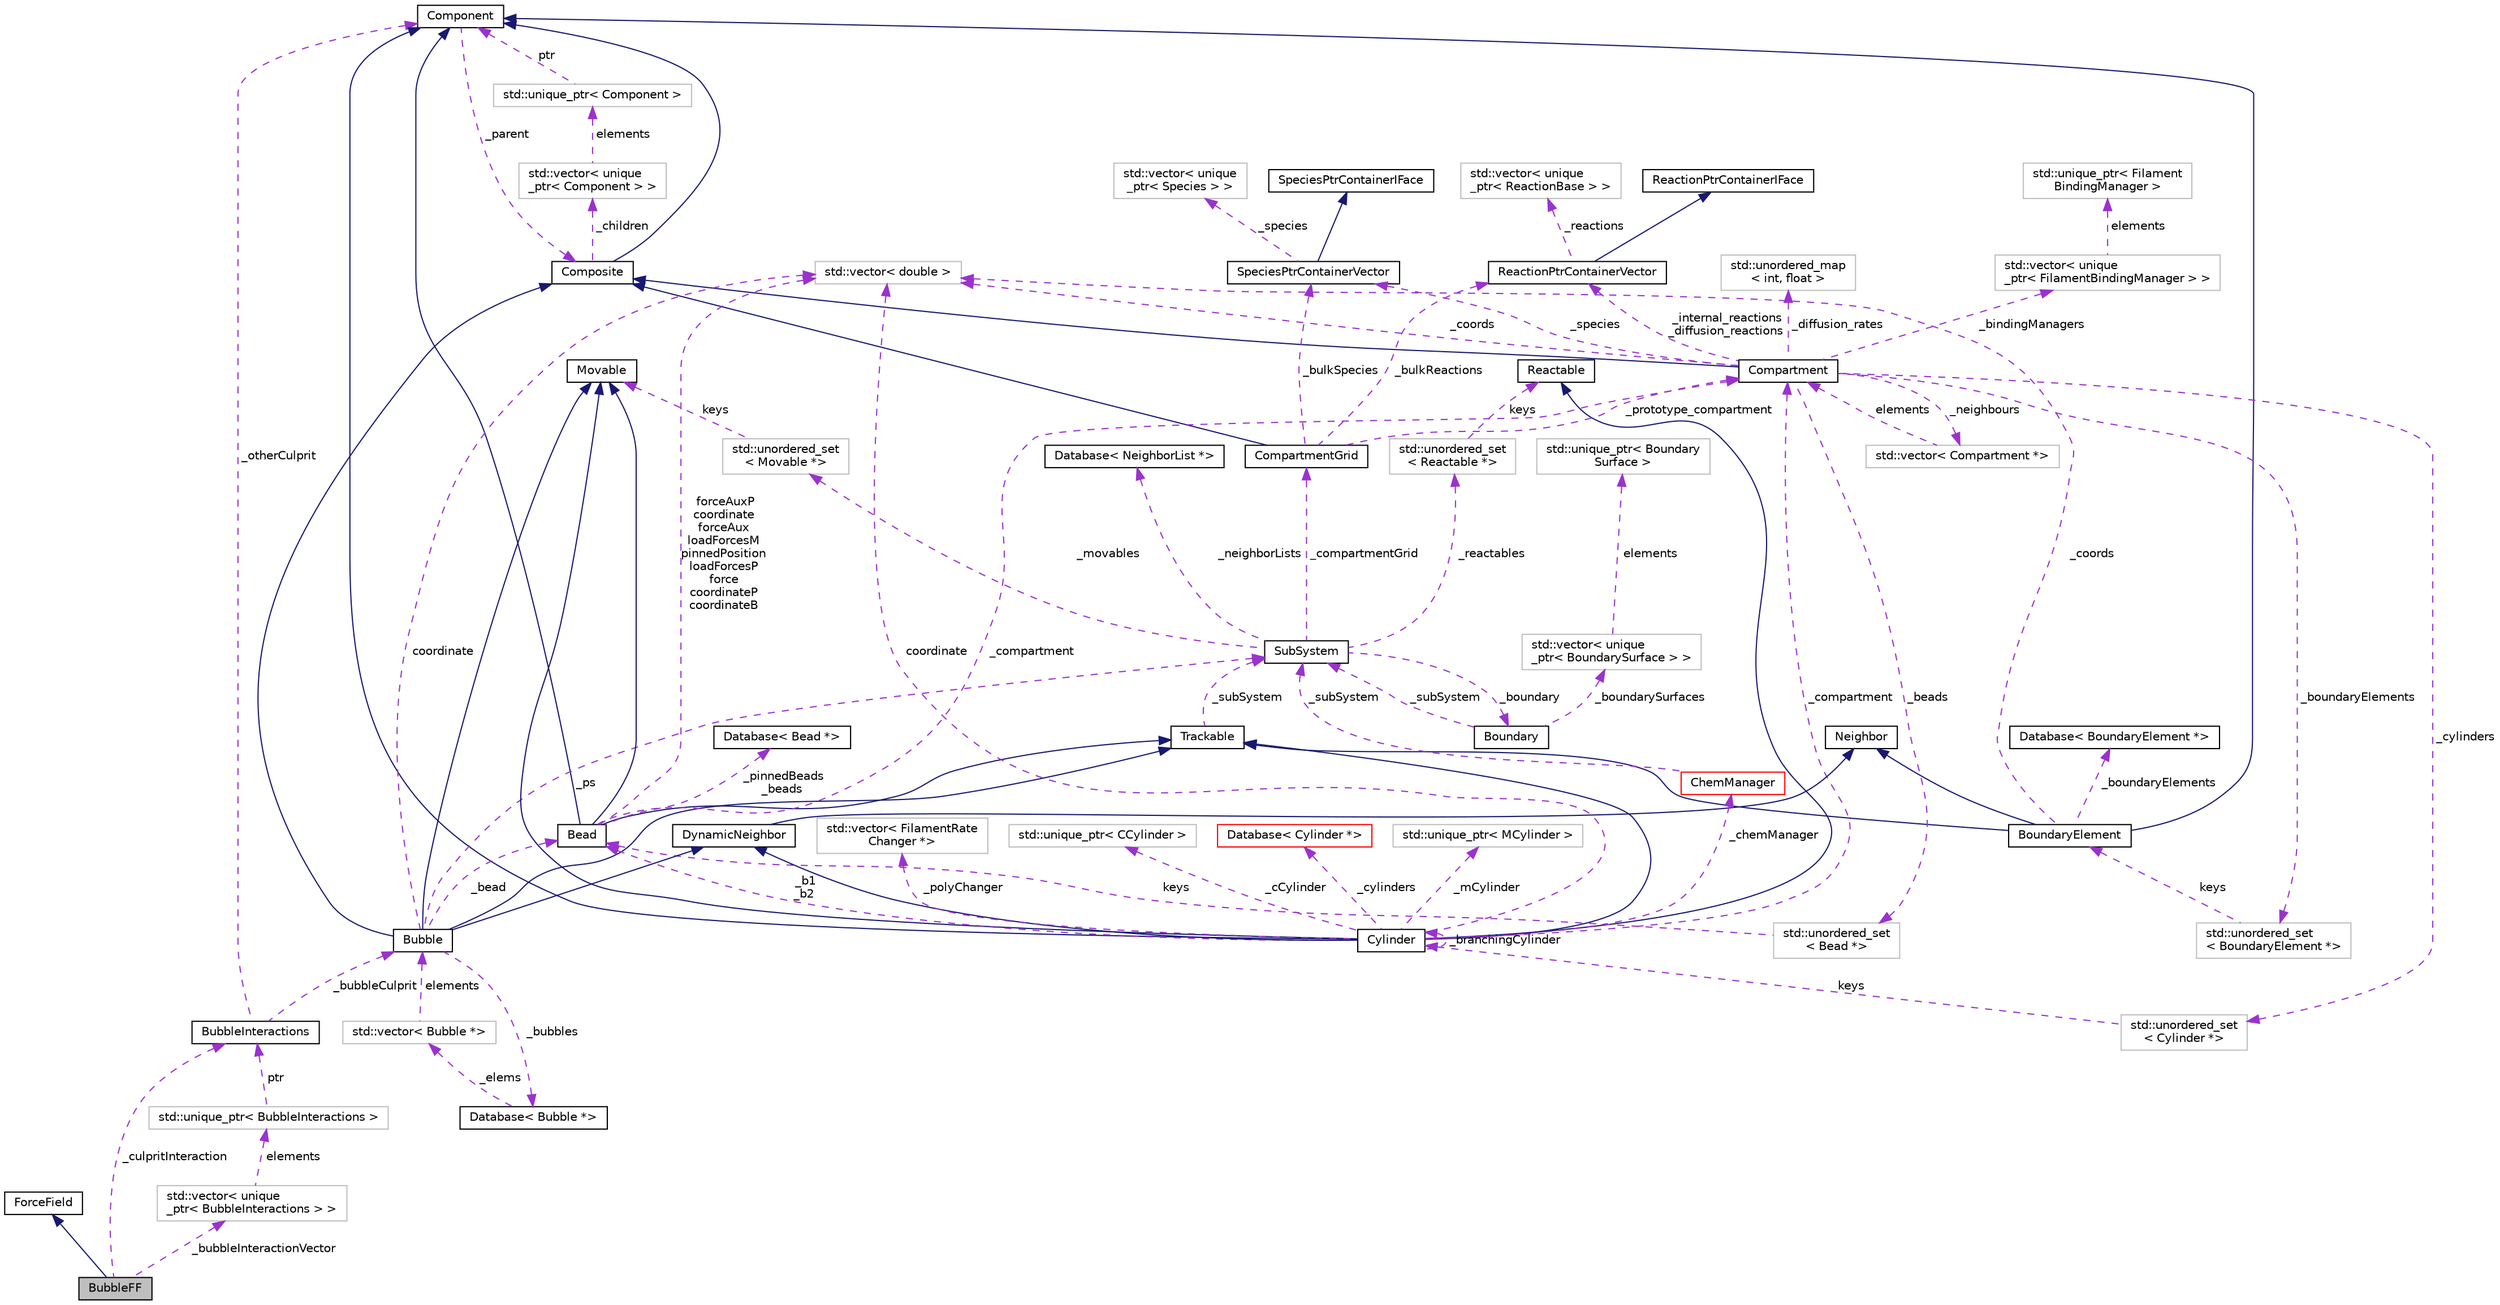 digraph "BubbleFF"
{
 // INTERACTIVE_SVG=YES
  edge [fontname="Helvetica",fontsize="10",labelfontname="Helvetica",labelfontsize="10"];
  node [fontname="Helvetica",fontsize="10",shape=record];
  Node2 [label="BubbleFF",height=0.2,width=0.4,color="black", fillcolor="grey75", style="filled", fontcolor="black"];
  Node3 -> Node2 [dir="back",color="midnightblue",fontsize="10",style="solid",fontname="Helvetica"];
  Node3 [label="ForceField",height=0.2,width=0.4,color="black", fillcolor="white", style="filled",URL="$classForceField.html",tooltip="An abstract class to represent various force field calculations. "];
  Node4 -> Node2 [dir="back",color="darkorchid3",fontsize="10",style="dashed",label=" _bubbleInteractionVector" ,fontname="Helvetica"];
  Node4 [label="std::vector\< unique\l_ptr\< BubbleInteractions \> \>",height=0.2,width=0.4,color="grey75", fillcolor="white", style="filled"];
  Node5 -> Node4 [dir="back",color="darkorchid3",fontsize="10",style="dashed",label=" elements" ,fontname="Helvetica"];
  Node5 [label="std::unique_ptr\< BubbleInteractions \>",height=0.2,width=0.4,color="grey75", fillcolor="white", style="filled"];
  Node6 -> Node5 [dir="back",color="darkorchid3",fontsize="10",style="dashed",label=" ptr" ,fontname="Helvetica"];
  Node6 [label="BubbleInteractions",height=0.2,width=0.4,color="black", fillcolor="white", style="filled",URL="$classBubbleInteractions.html",tooltip="Represents a Bubble interaction with a Bead. "];
  Node7 -> Node6 [dir="back",color="darkorchid3",fontsize="10",style="dashed",label=" _otherCulprit" ,fontname="Helvetica"];
  Node7 [label="Component",height=0.2,width=0.4,color="black", fillcolor="white", style="filled",URL="$classComponent.html",tooltip="The base class for the Composite pattern hieararchy. "];
  Node8 -> Node7 [dir="back",color="darkorchid3",fontsize="10",style="dashed",label=" _parent" ,fontname="Helvetica"];
  Node8 [label="Composite",height=0.2,width=0.4,color="black", fillcolor="white", style="filled",URL="$classComposite.html",tooltip="The aggregating class for the Composite pattern. "];
  Node7 -> Node8 [dir="back",color="midnightblue",fontsize="10",style="solid",fontname="Helvetica"];
  Node9 -> Node8 [dir="back",color="darkorchid3",fontsize="10",style="dashed",label=" _children" ,fontname="Helvetica"];
  Node9 [label="std::vector\< unique\l_ptr\< Component \> \>",height=0.2,width=0.4,color="grey75", fillcolor="white", style="filled"];
  Node10 -> Node9 [dir="back",color="darkorchid3",fontsize="10",style="dashed",label=" elements" ,fontname="Helvetica"];
  Node10 [label="std::unique_ptr\< Component \>",height=0.2,width=0.4,color="grey75", fillcolor="white", style="filled"];
  Node7 -> Node10 [dir="back",color="darkorchid3",fontsize="10",style="dashed",label=" ptr" ,fontname="Helvetica"];
  Node11 -> Node6 [dir="back",color="darkorchid3",fontsize="10",style="dashed",label=" _bubbleCulprit" ,fontname="Helvetica"];
  Node11 [label="Bubble",height=0.2,width=0.4,color="black", fillcolor="white", style="filled",URL="$classBubble.html",tooltip="Represents a dummy point potential that is involved in mechanical equilibration. "];
  Node8 -> Node11 [dir="back",color="midnightblue",fontsize="10",style="solid",fontname="Helvetica"];
  Node12 -> Node11 [dir="back",color="midnightblue",fontsize="10",style="solid",fontname="Helvetica"];
  Node12 [label="Trackable",height=0.2,width=0.4,color="black", fillcolor="white", style="filled",URL="$classTrackable.html",tooltip="An abstract base class for a trackable object in the SubSystem. "];
  Node13 -> Node12 [dir="back",color="darkorchid3",fontsize="10",style="dashed",label=" _subSystem" ,fontname="Helvetica"];
  Node13 [label="SubSystem",height=0.2,width=0.4,color="black", fillcolor="white", style="filled",URL="$classSubSystem.html",tooltip="Manages all Movables and Reactables. "];
  Node14 -> Node13 [dir="back",color="darkorchid3",fontsize="10",style="dashed",label=" _movables" ,fontname="Helvetica"];
  Node14 [label="std::unordered_set\l\< Movable *\>",height=0.2,width=0.4,color="grey75", fillcolor="white", style="filled"];
  Node15 -> Node14 [dir="back",color="darkorchid3",fontsize="10",style="dashed",label=" keys" ,fontname="Helvetica"];
  Node15 [label="Movable",height=0.2,width=0.4,color="black", fillcolor="white", style="filled",URL="$classMovable.html",tooltip="An abstract base class for a movable element in the SubSystem. "];
  Node16 -> Node13 [dir="back",color="darkorchid3",fontsize="10",style="dashed",label=" _reactables" ,fontname="Helvetica"];
  Node16 [label="std::unordered_set\l\< Reactable *\>",height=0.2,width=0.4,color="grey75", fillcolor="white", style="filled"];
  Node17 -> Node16 [dir="back",color="darkorchid3",fontsize="10",style="dashed",label=" keys" ,fontname="Helvetica"];
  Node17 [label="Reactable",height=0.2,width=0.4,color="black", fillcolor="white", style="filled",URL="$classReactable.html",tooltip="An abstract base class for a reactable element in the SubSystem. "];
  Node18 -> Node13 [dir="back",color="darkorchid3",fontsize="10",style="dashed",label=" _boundary" ,fontname="Helvetica"];
  Node18 [label="Boundary",height=0.2,width=0.4,color="black", fillcolor="white", style="filled",URL="$classBoundary.html",tooltip="To store all BoundarySurfaces that are in the SubSystem. "];
  Node13 -> Node18 [dir="back",color="darkorchid3",fontsize="10",style="dashed",label=" _subSystem" ,fontname="Helvetica"];
  Node19 -> Node18 [dir="back",color="darkorchid3",fontsize="10",style="dashed",label=" _boundarySurfaces" ,fontname="Helvetica"];
  Node19 [label="std::vector\< unique\l_ptr\< BoundarySurface \> \>",height=0.2,width=0.4,color="grey75", fillcolor="white", style="filled"];
  Node20 -> Node19 [dir="back",color="darkorchid3",fontsize="10",style="dashed",label=" elements" ,fontname="Helvetica"];
  Node20 [label="std::unique_ptr\< Boundary\lSurface \>",height=0.2,width=0.4,color="grey75", fillcolor="white", style="filled"];
  Node28 -> Node13 [dir="back",color="darkorchid3",fontsize="10",style="dashed",label=" _compartmentGrid" ,fontname="Helvetica"];
  Node28 [label="CompartmentGrid",height=0.2,width=0.4,color="black", fillcolor="white", style="filled",URL="$classCompartmentGrid.html",tooltip="A simple n-dimensional grid of Compartment objects. "];
  Node8 -> Node28 [dir="back",color="midnightblue",fontsize="10",style="solid",fontname="Helvetica"];
  Node29 -> Node28 [dir="back",color="darkorchid3",fontsize="10",style="dashed",label=" _prototype_compartment" ,fontname="Helvetica"];
  Node29 [label="Compartment",height=0.2,width=0.4,color="black", fillcolor="white", style="filled",URL="$classCompartment.html",tooltip="A container or holding Species and Reactions. "];
  Node8 -> Node29 [dir="back",color="midnightblue",fontsize="10",style="solid",fontname="Helvetica"];
  Node30 -> Node29 [dir="back",color="darkorchid3",fontsize="10",style="dashed",label=" _beads" ,fontname="Helvetica"];
  Node30 [label="std::unordered_set\l\< Bead *\>",height=0.2,width=0.4,color="grey75", fillcolor="white", style="filled"];
  Node31 -> Node30 [dir="back",color="darkorchid3",fontsize="10",style="dashed",label=" keys" ,fontname="Helvetica"];
  Node31 [label="Bead",height=0.2,width=0.4,color="black", fillcolor="white", style="filled",URL="$classBead.html",tooltip="Represents a single coordinate between Cylinders, and holds forces needed for mechanical equilibratio..."];
  Node7 -> Node31 [dir="back",color="midnightblue",fontsize="10",style="solid",fontname="Helvetica"];
  Node12 -> Node31 [dir="back",color="midnightblue",fontsize="10",style="solid",fontname="Helvetica"];
  Node15 -> Node31 [dir="back",color="midnightblue",fontsize="10",style="solid",fontname="Helvetica"];
  Node29 -> Node31 [dir="back",color="darkorchid3",fontsize="10",style="dashed",label=" _compartment" ,fontname="Helvetica"];
  Node32 -> Node31 [dir="back",color="darkorchid3",fontsize="10",style="dashed",label=" _pinnedBeads\n_beads" ,fontname="Helvetica"];
  Node32 [label="Database\< Bead *\>",height=0.2,width=0.4,color="black", fillcolor="white", style="filled",URL="$classDatabase.html"];
  Node27 -> Node31 [dir="back",color="darkorchid3",fontsize="10",style="dashed",label=" forceAuxP\ncoordinate\nforceAux\nloadForcesM\npinnedPosition\nloadForcesP\nforce\ncoordinateP\ncoordinateB" ,fontname="Helvetica"];
  Node27 [label="std::vector\< double \>",height=0.2,width=0.4,color="grey75", fillcolor="white", style="filled"];
  Node33 -> Node29 [dir="back",color="darkorchid3",fontsize="10",style="dashed",label=" _neighbours" ,fontname="Helvetica"];
  Node33 [label="std::vector\< Compartment *\>",height=0.2,width=0.4,color="grey75", fillcolor="white", style="filled"];
  Node29 -> Node33 [dir="back",color="darkorchid3",fontsize="10",style="dashed",label=" elements" ,fontname="Helvetica"];
  Node34 -> Node29 [dir="back",color="darkorchid3",fontsize="10",style="dashed",label=" _cylinders" ,fontname="Helvetica"];
  Node34 [label="std::unordered_set\l\< Cylinder *\>",height=0.2,width=0.4,color="grey75", fillcolor="white", style="filled"];
  Node35 -> Node34 [dir="back",color="darkorchid3",fontsize="10",style="dashed",label=" keys" ,fontname="Helvetica"];
  Node35 [label="Cylinder",height=0.2,width=0.4,color="black", fillcolor="white", style="filled",URL="$classCylinder.html",tooltip="A container to store a MCylinder and CCylinder. "];
  Node7 -> Node35 [dir="back",color="midnightblue",fontsize="10",style="solid",fontname="Helvetica"];
  Node12 -> Node35 [dir="back",color="midnightblue",fontsize="10",style="solid",fontname="Helvetica"];
  Node15 -> Node35 [dir="back",color="midnightblue",fontsize="10",style="solid",fontname="Helvetica"];
  Node17 -> Node35 [dir="back",color="midnightblue",fontsize="10",style="solid",fontname="Helvetica"];
  Node36 -> Node35 [dir="back",color="midnightblue",fontsize="10",style="solid",fontname="Helvetica"];
  Node36 [label="DynamicNeighbor",height=0.2,width=0.4,color="black", fillcolor="white", style="filled",URL="$classDynamicNeighbor.html",tooltip="An abstract base class for any element that can be added or removed from a NeighborList dynamically a..."];
  Node25 -> Node36 [dir="back",color="midnightblue",fontsize="10",style="solid",fontname="Helvetica"];
  Node25 [label="Neighbor",height=0.2,width=0.4,color="black", fillcolor="white", style="filled",URL="$classNeighbor.html",tooltip="An abstract base class for any element that can be added or removed from a NeighborList statically at..."];
  Node35 -> Node35 [dir="back",color="darkorchid3",fontsize="10",style="dashed",label=" _branchingCylinder" ,fontname="Helvetica"];
  Node37 -> Node35 [dir="back",color="darkorchid3",fontsize="10",style="dashed",label=" _polyChanger" ,fontname="Helvetica"];
  Node37 [label="std::vector\< FilamentRate\lChanger *\>",height=0.2,width=0.4,color="grey75", fillcolor="white", style="filled"];
  Node39 -> Node35 [dir="back",color="darkorchid3",fontsize="10",style="dashed",label=" _cCylinder" ,fontname="Helvetica"];
  Node39 [label="std::unique_ptr\< CCylinder \>",height=0.2,width=0.4,color="grey75", fillcolor="white", style="filled"];
  Node31 -> Node35 [dir="back",color="darkorchid3",fontsize="10",style="dashed",label=" _b1\n_b2" ,fontname="Helvetica"];
  Node59 -> Node35 [dir="back",color="darkorchid3",fontsize="10",style="dashed",label=" _cylinders" ,fontname="Helvetica"];
  Node59 [label="Database\< Cylinder *\>",height=0.2,width=0.4,color="red", fillcolor="white", style="filled",URL="$classDatabase.html"];
  Node29 -> Node35 [dir="back",color="darkorchid3",fontsize="10",style="dashed",label=" _compartment" ,fontname="Helvetica"];
  Node61 -> Node35 [dir="back",color="darkorchid3",fontsize="10",style="dashed",label=" _chemManager" ,fontname="Helvetica"];
  Node61 [label="ChemManager",height=0.2,width=0.4,color="red", fillcolor="white", style="filled",URL="$classChemManager.html",tooltip="For initailizing chemical reactions based on a specific system. "];
  Node13 -> Node61 [dir="back",color="darkorchid3",fontsize="10",style="dashed",label=" _subSystem" ,fontname="Helvetica"];
  Node75 -> Node35 [dir="back",color="darkorchid3",fontsize="10",style="dashed",label=" _mCylinder" ,fontname="Helvetica"];
  Node75 [label="std::unique_ptr\< MCylinder \>",height=0.2,width=0.4,color="grey75", fillcolor="white", style="filled"];
  Node27 -> Node35 [dir="back",color="darkorchid3",fontsize="10",style="dashed",label=" coordinate" ,fontname="Helvetica"];
  Node77 -> Node29 [dir="back",color="darkorchid3",fontsize="10",style="dashed",label=" _boundaryElements" ,fontname="Helvetica"];
  Node77 [label="std::unordered_set\l\< BoundaryElement *\>",height=0.2,width=0.4,color="grey75", fillcolor="white", style="filled"];
  Node24 -> Node77 [dir="back",color="darkorchid3",fontsize="10",style="dashed",label=" keys" ,fontname="Helvetica"];
  Node24 [label="BoundaryElement",height=0.2,width=0.4,color="black", fillcolor="white", style="filled",URL="$classBoundaryElement.html",tooltip="Represents an element of a BoundarySurface. "];
  Node7 -> Node24 [dir="back",color="midnightblue",fontsize="10",style="solid",fontname="Helvetica"];
  Node12 -> Node24 [dir="back",color="midnightblue",fontsize="10",style="solid",fontname="Helvetica"];
  Node25 -> Node24 [dir="back",color="midnightblue",fontsize="10",style="solid",fontname="Helvetica"];
  Node26 -> Node24 [dir="back",color="darkorchid3",fontsize="10",style="dashed",label=" _boundaryElements" ,fontname="Helvetica"];
  Node26 [label="Database\< BoundaryElement *\>",height=0.2,width=0.4,color="black", fillcolor="white", style="filled",URL="$classDatabase.html"];
  Node27 -> Node24 [dir="back",color="darkorchid3",fontsize="10",style="dashed",label=" _coords" ,fontname="Helvetica"];
  Node78 -> Node29 [dir="back",color="darkorchid3",fontsize="10",style="dashed",label=" _internal_reactions\n_diffusion_reactions" ,fontname="Helvetica"];
  Node78 [label="ReactionPtrContainerVector",height=0.2,width=0.4,color="black", fillcolor="white", style="filled",URL="$classReactionPtrContainerVector.html",tooltip="A concrete class implementing the ReactionPtrContainerIFace, using vector<unique_ptr<ReactionBase>> a..."];
  Node79 -> Node78 [dir="back",color="midnightblue",fontsize="10",style="solid",fontname="Helvetica"];
  Node79 [label="ReactionPtrContainerIFace",height=0.2,width=0.4,color="black", fillcolor="white", style="filled",URL="$classReactionPtrContainerIFace.html",tooltip="An abstract interface for a container of pointers to reaction objects. "];
  Node80 -> Node78 [dir="back",color="darkorchid3",fontsize="10",style="dashed",label=" _reactions" ,fontname="Helvetica"];
  Node80 [label="std::vector\< unique\l_ptr\< ReactionBase \> \>",height=0.2,width=0.4,color="grey75", fillcolor="white", style="filled"];
  Node82 -> Node29 [dir="back",color="darkorchid3",fontsize="10",style="dashed",label=" _diffusion_rates" ,fontname="Helvetica"];
  Node82 [label="std::unordered_map\l\< int, float \>",height=0.2,width=0.4,color="grey75", fillcolor="white", style="filled"];
  Node27 -> Node29 [dir="back",color="darkorchid3",fontsize="10",style="dashed",label=" _coords" ,fontname="Helvetica"];
  Node83 -> Node29 [dir="back",color="darkorchid3",fontsize="10",style="dashed",label=" _bindingManagers" ,fontname="Helvetica"];
  Node83 [label="std::vector\< unique\l_ptr\< FilamentBindingManager \> \>",height=0.2,width=0.4,color="grey75", fillcolor="white", style="filled"];
  Node84 -> Node83 [dir="back",color="darkorchid3",fontsize="10",style="dashed",label=" elements" ,fontname="Helvetica"];
  Node84 [label="std::unique_ptr\< Filament\lBindingManager \>",height=0.2,width=0.4,color="grey75", fillcolor="white", style="filled"];
  Node86 -> Node29 [dir="back",color="darkorchid3",fontsize="10",style="dashed",label=" _species" ,fontname="Helvetica"];
  Node86 [label="SpeciesPtrContainerVector",height=0.2,width=0.4,color="black", fillcolor="white", style="filled",URL="$classSpeciesPtrContainerVector.html",tooltip="A concrete class implementing the SpeciesPtrContainerIFace, using vector<unique_ptr<Species>> as the ..."];
  Node87 -> Node86 [dir="back",color="midnightblue",fontsize="10",style="solid",fontname="Helvetica"];
  Node87 [label="SpeciesPtrContainerIFace",height=0.2,width=0.4,color="black", fillcolor="white", style="filled",URL="$classSpeciesPtrContainerIFace.html",tooltip="An abstract interface for a container of pointers to Species objects. "];
  Node88 -> Node86 [dir="back",color="darkorchid3",fontsize="10",style="dashed",label=" _species" ,fontname="Helvetica"];
  Node88 [label="std::vector\< unique\l_ptr\< Species \> \>",height=0.2,width=0.4,color="grey75", fillcolor="white", style="filled"];
  Node78 -> Node28 [dir="back",color="darkorchid3",fontsize="10",style="dashed",label=" _bulkReactions" ,fontname="Helvetica"];
  Node86 -> Node28 [dir="back",color="darkorchid3",fontsize="10",style="dashed",label=" _bulkSpecies" ,fontname="Helvetica"];
  Node90 -> Node13 [dir="back",color="darkorchid3",fontsize="10",style="dashed",label=" _neighborLists" ,fontname="Helvetica"];
  Node90 [label="Database\< NeighborList *\>",height=0.2,width=0.4,color="black", fillcolor="white", style="filled",URL="$classDatabase.html"];
  Node15 -> Node11 [dir="back",color="midnightblue",fontsize="10",style="solid",fontname="Helvetica"];
  Node36 -> Node11 [dir="back",color="midnightblue",fontsize="10",style="solid",fontname="Helvetica"];
  Node31 -> Node11 [dir="back",color="darkorchid3",fontsize="10",style="dashed",label=" _bead" ,fontname="Helvetica"];
  Node91 -> Node11 [dir="back",color="darkorchid3",fontsize="10",style="dashed",label=" _bubbles" ,fontname="Helvetica"];
  Node91 [label="Database\< Bubble *\>",height=0.2,width=0.4,color="black", fillcolor="white", style="filled",URL="$classDatabase.html"];
  Node92 -> Node91 [dir="back",color="darkorchid3",fontsize="10",style="dashed",label=" _elems" ,fontname="Helvetica"];
  Node92 [label="std::vector\< Bubble *\>",height=0.2,width=0.4,color="grey75", fillcolor="white", style="filled"];
  Node11 -> Node92 [dir="back",color="darkorchid3",fontsize="10",style="dashed",label=" elements" ,fontname="Helvetica"];
  Node13 -> Node11 [dir="back",color="darkorchid3",fontsize="10",style="dashed",label=" _ps" ,fontname="Helvetica"];
  Node27 -> Node11 [dir="back",color="darkorchid3",fontsize="10",style="dashed",label=" coordinate" ,fontname="Helvetica"];
  Node6 -> Node2 [dir="back",color="darkorchid3",fontsize="10",style="dashed",label=" _culpritInteraction" ,fontname="Helvetica"];
}
